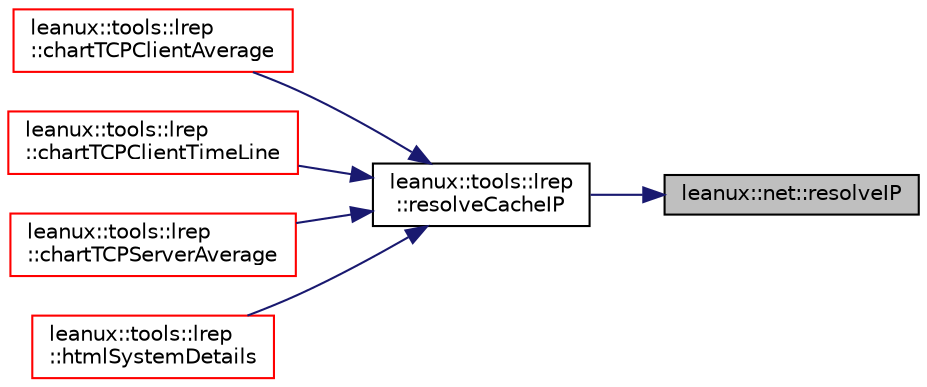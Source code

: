 digraph "leanux::net::resolveIP"
{
 // LATEX_PDF_SIZE
  bgcolor="transparent";
  edge [fontname="Helvetica",fontsize="10",labelfontname="Helvetica",labelfontsize="10"];
  node [fontname="Helvetica",fontsize="10",shape=record];
  rankdir="RL";
  Node1 [label="leanux::net::resolveIP",height=0.2,width=0.4,color="black", fillcolor="grey75", style="filled", fontcolor="black",tooltip="Try to resolve an IPv4 or IPv6 address."];
  Node1 -> Node2 [dir="back",color="midnightblue",fontsize="10",style="solid",fontname="Helvetica"];
  Node2 [label="leanux::tools::lrep\l::resolveCacheIP",height=0.2,width=0.4,color="black",URL="$namespaceleanux_1_1tools_1_1lrep.html#a48bbe696793b1557d9244bff602b9743",tooltip="get from cache or DNS request on cache miss"];
  Node2 -> Node3 [dir="back",color="midnightblue",fontsize="10",style="solid",fontname="Helvetica"];
  Node3 [label="leanux::tools::lrep\l::chartTCPClientAverage",height=0.2,width=0.4,color="red",URL="$namespaceleanux_1_1tools_1_1lrep.html#ade6717549f68d3afc101be46a59d4348",tooltip=" "];
  Node2 -> Node7 [dir="back",color="midnightblue",fontsize="10",style="solid",fontname="Helvetica"];
  Node7 [label="leanux::tools::lrep\l::chartTCPClientTimeLine",height=0.2,width=0.4,color="red",URL="$namespaceleanux_1_1tools_1_1lrep.html#abb105274c50a277438a21f4c73e1d381",tooltip=" "];
  Node2 -> Node9 [dir="back",color="midnightblue",fontsize="10",style="solid",fontname="Helvetica"];
  Node9 [label="leanux::tools::lrep\l::chartTCPServerAverage",height=0.2,width=0.4,color="red",URL="$namespaceleanux_1_1tools_1_1lrep.html#ad20c11d51522dd9480766869e451ca22",tooltip=" "];
  Node2 -> Node10 [dir="back",color="midnightblue",fontsize="10",style="solid",fontname="Helvetica"];
  Node10 [label="leanux::tools::lrep\l::htmlSystemDetails",height=0.2,width=0.4,color="red",URL="$namespaceleanux_1_1tools_1_1lrep.html#aa664245209dbbb081139c961a4c6d878",tooltip="generate system details html."];
}
